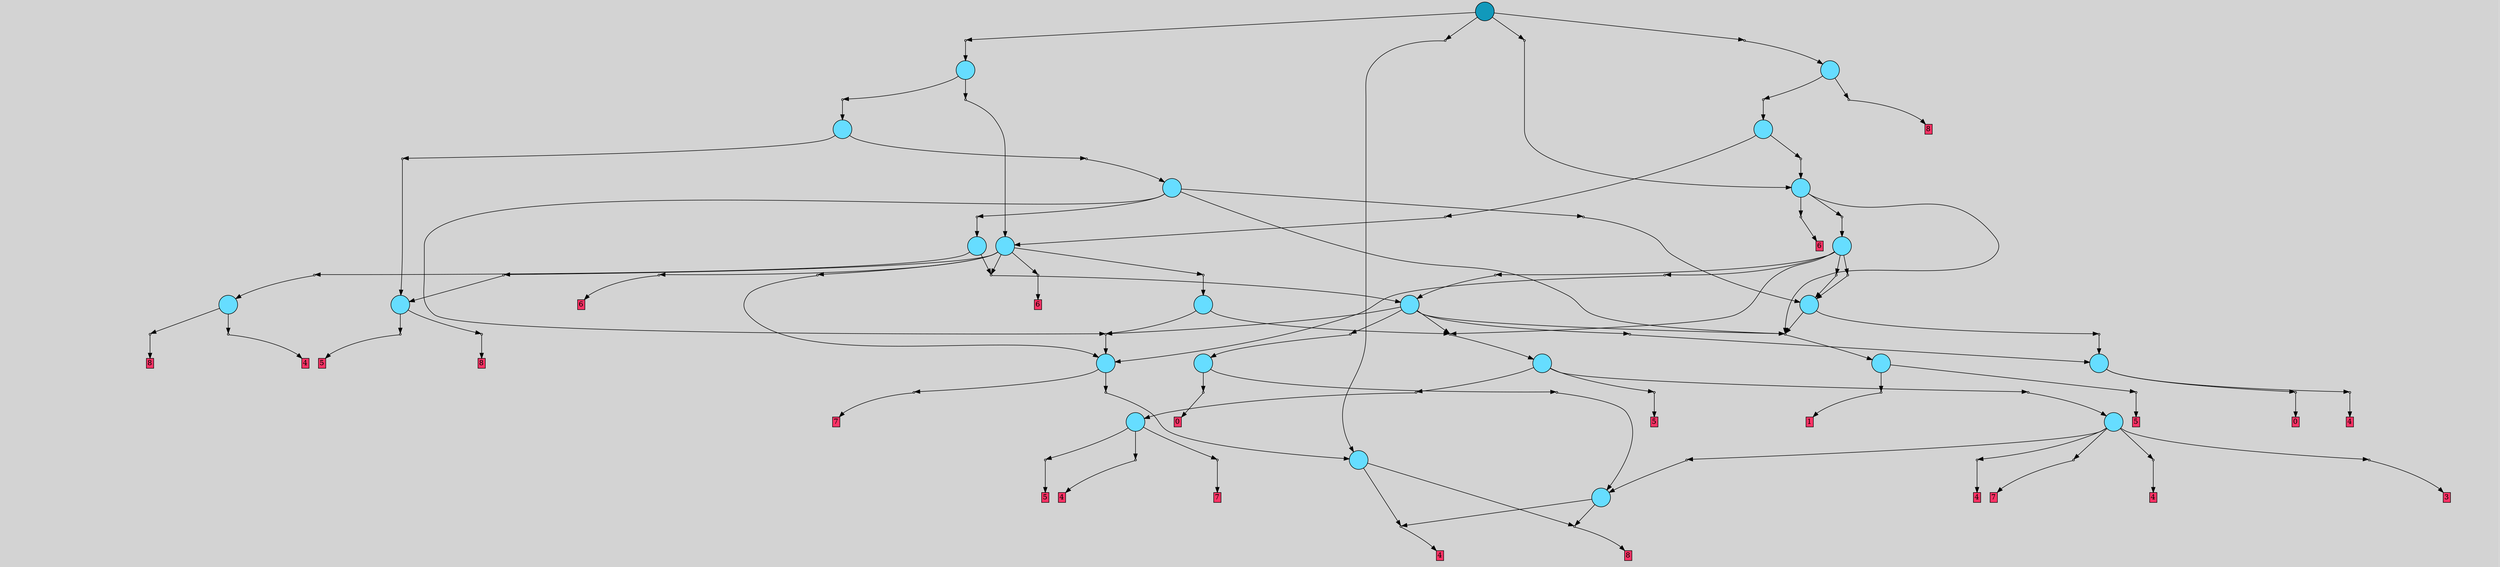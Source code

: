 // File exported with GEGELATI v1.3.1
// On the 2024-04-12 16:01:12
// With the File::TPGGraphDotExporter
digraph{
	graph[pad = "0.212, 0.055" bgcolor = lightgray]
	node[shape=circle style = filled label = ""]
		T0 [fillcolor="#66ddff"]
		T1 [fillcolor="#66ddff"]
		T2 [fillcolor="#66ddff"]
		T3 [fillcolor="#66ddff"]
		T4 [fillcolor="#66ddff"]
		T5 [fillcolor="#66ddff"]
		T6 [fillcolor="#66ddff"]
		T7 [fillcolor="#66ddff"]
		T8 [fillcolor="#66ddff"]
		T9 [fillcolor="#66ddff"]
		T10 [fillcolor="#66ddff"]
		T11 [fillcolor="#66ddff"]
		T12 [fillcolor="#66ddff"]
		T13 [fillcolor="#66ddff"]
		T14 [fillcolor="#66ddff"]
		T15 [fillcolor="#66ddff"]
		T16 [fillcolor="#66ddff"]
		T17 [fillcolor="#66ddff"]
		T18 [fillcolor="#66ddff"]
		T19 [fillcolor="#66ddff"]
		T20 [fillcolor="#66ddff"]
		T21 [fillcolor="#66ddff"]
		T22 [fillcolor="#66ddff"]
		T23 [fillcolor="#1199bb"]
		P0 [fillcolor="#cccccc" shape=point] //
		I0 [shape=box style=invis label="13|0&2|0#0|2#2|7#0|0#3|3#2|7&#92;n"]
		P0 -> I0[style=invis]
		A0 [fillcolor="#ff3366" shape=box margin=0.03 width=0 height=0 label="8"]
		T0 -> P0 -> A0
		P1 [fillcolor="#cccccc" shape=point] //
		I1 [shape=box style=invis label="4|0&3|4#1|6#0|7#4|4#0|2#4|0&#92;n"]
		P1 -> I1[style=invis]
		A1 [fillcolor="#ff3366" shape=box margin=0.03 width=0 height=0 label="4"]
		T0 -> P1 -> A1
		P2 [fillcolor="#cccccc" shape=point] //
		I2 [shape=box style=invis label="4|0&3|4#1|6#0|7#4|4#0|2#4|0&#92;n"]
		P2 -> I2[style=invis]
		A2 [fillcolor="#ff3366" shape=box margin=0.03 width=0 height=0 label="4"]
		T1 -> P2 -> A2
		P3 [fillcolor="#cccccc" shape=point] //
		I3 [shape=box style=invis label=""]
		P3 -> I3[style=invis]
		A3 [fillcolor="#ff3366" shape=box margin=0.03 width=0 height=0 label="0"]
		T1 -> P3 -> A3
		P4 [fillcolor="#cccccc" shape=point] //
		I4 [shape=box style=invis label="11|0&0|3#3|7#4|3#3|0#4|3#2|7&#92;n"]
		P4 -> I4[style=invis]
		A4 [fillcolor="#ff3366" shape=box margin=0.03 width=0 height=0 label="5"]
		T2 -> P4 -> A4
		P5 [fillcolor="#cccccc" shape=point] //
		I5 [shape=box style=invis label="4|0&4|6#2|4#1|6#4|5#0|0#0|3&#92;n"]
		P5 -> I5[style=invis]
		A5 [fillcolor="#ff3366" shape=box margin=0.03 width=0 height=0 label="1"]
		T2 -> P5 -> A5
		T3 -> P1
		T3 -> P0
		P6 [fillcolor="#cccccc" shape=point] //
		I6 [shape=box style=invis label="11|0&0|3#3|7#4|3#3|0#4|3#2|7&#92;n"]
		P6 -> I6[style=invis]
		A6 [fillcolor="#ff3366" shape=box margin=0.03 width=0 height=0 label="5"]
		T4 -> P6 -> A6
		P7 [fillcolor="#cccccc" shape=point] //
		I7 [shape=box style=invis label="4|0&4|6#0|6#0|5#3|0#3|7#4|2&#92;n"]
		P7 -> I7[style=invis]
		A7 [fillcolor="#ff3366" shape=box margin=0.03 width=0 height=0 label="8"]
		T4 -> P7 -> A7
		P8 [fillcolor="#cccccc" shape=point] //
		I8 [shape=box style=invis label="4|0&4|1#0|2#3|0#2|5#2|1#0|6&#92;n"]
		P8 -> I8[style=invis]
		A8 [fillcolor="#ff3366" shape=box margin=0.03 width=0 height=0 label="7"]
		T5 -> P8 -> A8
		P9 [fillcolor="#cccccc" shape=point] //
		I9 [shape=box style=invis label="4|0&4|1#0|2#3|2#2|7#2|1#0|6&#92;n9|0&0|7#2|1#3|7#0|0#1|0#1|3&#92;n"]
		P9 -> I9[style=invis]
		T5 -> P9 -> T0
		P10 [fillcolor="#cccccc" shape=point] //
		I10 [shape=box style=invis label="2|0&0|1#2|0#0|6#0|1#0|7#4|5&#92;n"]
		P10 -> I10[style=invis]
		A9 [fillcolor="#ff3366" shape=box margin=0.03 width=0 height=0 label="5"]
		T6 -> P10 -> A9
		P11 [fillcolor="#cccccc" shape=point] //
		I11 [shape=box style=invis label="4|0&3|4#1|6#0|2#4|4#2|2#4|0&#92;n"]
		P11 -> I11[style=invis]
		A10 [fillcolor="#ff3366" shape=box margin=0.03 width=0 height=0 label="4"]
		T6 -> P11 -> A10
		P12 [fillcolor="#cccccc" shape=point] //
		I12 [shape=box style=invis label="0|0&2|1#3|2#3|2#3|4#1|3#0|5&#92;n"]
		P12 -> I12[style=invis]
		A11 [fillcolor="#ff3366" shape=box margin=0.03 width=0 height=0 label="7"]
		T6 -> P12 -> A11
		P13 [fillcolor="#cccccc" shape=point] //
		I13 [shape=box style=invis label="0|0&2|6#1|1#0|3#1|2#2|1#4|6&#92;n"]
		P13 -> I13[style=invis]
		A12 [fillcolor="#ff3366" shape=box margin=0.03 width=0 height=0 label="4"]
		T7 -> P13 -> A12
		P14 [fillcolor="#cccccc" shape=point] //
		I14 [shape=box style=invis label="4|0&2|0#0|2#2|7#0|0#3|3#2|7&#92;n"]
		P14 -> I14[style=invis]
		A13 [fillcolor="#ff3366" shape=box margin=0.03 width=0 height=0 label="8"]
		T7 -> P14 -> A13
		P15 [fillcolor="#cccccc" shape=point] //
		I15 [shape=box style=invis label="7|0&4|0#4|0#1|2#2|6#0|5#3|1&#92;n"]
		P15 -> I15[style=invis]
		A14 [fillcolor="#ff3366" shape=box margin=0.03 width=0 height=0 label="0"]
		T8 -> P15 -> A14
		P16 [fillcolor="#cccccc" shape=point] //
		I16 [shape=box style=invis label="3|0&1|1#0|6#0|4#2|6#0|7#4|1&#92;n"]
		P16 -> I16[style=invis]
		T8 -> P16 -> T3
		P17 [fillcolor="#cccccc" shape=point] //
		I17 [shape=box style=invis label="8|0&3|2#4|0#4|1#4|1#2|6#0|6&#92;n"]
		P17 -> I17[style=invis]
		T9 -> P17 -> T2
		P18 [fillcolor="#cccccc" shape=point] //
		I18 [shape=box style=invis label="9|0&1|6#1|2#4|6#4|1#2|5#2|0&#92;n"]
		P18 -> I18[style=invis]
		T9 -> P18 -> T1
		P19 [fillcolor="#cccccc" shape=point] //
		I19 [shape=box style=invis label="8|0&3|4#4|7#2|4#2|3#0|7#4|1&#92;n"]
		P19 -> I19[style=invis]
		A15 [fillcolor="#ff3366" shape=box margin=0.03 width=0 height=0 label="3"]
		T10 -> P19 -> A15
		P20 [fillcolor="#cccccc" shape=point] //
		I20 [shape=box style=invis label="8|0&3|5#0|5#0|1#0|5#2|6#2|2&#92;n"]
		P20 -> I20[style=invis]
		A16 [fillcolor="#ff3366" shape=box margin=0.03 width=0 height=0 label="4"]
		T10 -> P20 -> A16
		P21 [fillcolor="#cccccc" shape=point] //
		I21 [shape=box style=invis label="13|0&4|2#3|6#3|5#0|1#3|1#0|0&#92;n"]
		P21 -> I21[style=invis]
		A17 [fillcolor="#ff3366" shape=box margin=0.03 width=0 height=0 label="7"]
		T10 -> P21 -> A17
		P22 [fillcolor="#cccccc" shape=point] //
		I22 [shape=box style=invis label="4|0&3|4#1|6#0|7#4|4#3|2#4|0&#92;n"]
		P22 -> I22[style=invis]
		A18 [fillcolor="#ff3366" shape=box margin=0.03 width=0 height=0 label="4"]
		T10 -> P22 -> A18
		P23 [fillcolor="#cccccc" shape=point] //
		I23 [shape=box style=invis label="3|0&1|1#0|6#0|4#2|6#0|7#4|7&#92;n"]
		P23 -> I23[style=invis]
		T10 -> P23 -> T3
		P24 [fillcolor="#cccccc" shape=point] //
		I24 [shape=box style=invis label="12|3&1|0#1|2#4|2#2|5#3|6#1|2&#92;n11|0&0|3#3|7#4|3#3|0#4|5#2|7&#92;n"]
		P24 -> I24[style=invis]
		T11 -> P24 -> T6
		P25 [fillcolor="#cccccc" shape=point] //
		I25 [shape=box style=invis label="10|2&3|0#4|7#2|6#2|2#4|0#0|2&#92;n0|0&0|2#4|1#2|3#0|3#1|2#3|0&#92;n"]
		P25 -> I25[style=invis]
		T11 -> P25 -> T10
		P26 [fillcolor="#cccccc" shape=point] //
		I26 [shape=box style=invis label="9|0&3|3#1|5#2|3#0|5#3|6#3|1&#92;n"]
		P26 -> I26[style=invis]
		A19 [fillcolor="#ff3366" shape=box margin=0.03 width=0 height=0 label="5"]
		T11 -> P26 -> A19
		P27 [fillcolor="#cccccc" shape=point] //
		I27 [shape=box style=invis label="8|0&2|0#0|3#3|6#4|3#1|3#2|7&#92;n"]
		P27 -> I27[style=invis]
		T12 -> P27 -> T11
		P28 [fillcolor="#cccccc" shape=point] //
		I28 [shape=box style=invis label="9|0&1|6#1|2#4|6#4|1#2|5#2|0&#92;n"]
		P28 -> I28[style=invis]
		T12 -> P28 -> T1
		P29 [fillcolor="#cccccc" shape=point] //
		I29 [shape=box style=invis label="0|0&4|0#3|1#4|4#0|5#2|5#2|4&#92;n"]
		P29 -> I29[style=invis]
		T12 -> P29 -> T8
		T12 -> P17
		P30 [fillcolor="#cccccc" shape=point] //
		I30 [shape=box style=invis label="8|0&1|0#1|1#3|4#2|5#1|0#3|0&#92;n"]
		P30 -> I30[style=invis]
		T12 -> P30 -> T5
		P31 [fillcolor="#cccccc" shape=point] //
		I31 [shape=box style=invis label="10|0&2|1#2|6#4|0#3|1#1|3#4|4&#92;n"]
		P31 -> I31[style=invis]
		T13 -> P31 -> T7
		P32 [fillcolor="#cccccc" shape=point] //
		I32 [shape=box style=invis label="12|3&4|0#1|2#4|2#2|5#3|6#1|2&#92;n11|0&0|3#3|7#4|3#3|0#4|5#2|7&#92;n"]
		P32 -> I32[style=invis]
		T13 -> P32 -> T12
		T14 -> P27
		T14 -> P30
		P33 [fillcolor="#cccccc" shape=point] //
		I33 [shape=box style=invis label="10|0&4|1#3|1#4|7#0|6#4|0#4|4&#92;n"]
		P33 -> I33[style=invis]
		T15 -> P33 -> T13
		T15 -> P30
		P34 [fillcolor="#cccccc" shape=point] //
		I34 [shape=box style=invis label="2|0&1|1#4|2#4|6#2|3#4|6#1|4&#92;n"]
		P34 -> I34[style=invis]
		T15 -> P34 -> T9
		T15 -> P17
		P35 [fillcolor="#cccccc" shape=point] //
		I35 [shape=box style=invis label="10|0&2|1#1|3#2|0#0|1#3|2#1|7&#92;n"]
		P35 -> I35[style=invis]
		A20 [fillcolor="#ff3366" shape=box margin=0.03 width=0 height=0 label="6"]
		T16 -> P35 -> A20
		T16 -> P32
		P36 [fillcolor="#cccccc" shape=point] //
		I36 [shape=box style=invis label="2|0&3|5#3|2#2|0#1|0#1|6#4|6&#92;n"]
		P36 -> I36[style=invis]
		A21 [fillcolor="#ff3366" shape=box margin=0.03 width=0 height=0 label="6"]
		T16 -> P36 -> A21
		P37 [fillcolor="#cccccc" shape=point] //
		I37 [shape=box style=invis label="8|0&3|2#4|0#4|1#4|1#2|6#0|1&#92;n"]
		P37 -> I37[style=invis]
		T16 -> P37 -> T4
		P38 [fillcolor="#cccccc" shape=point] //
		I38 [shape=box style=invis label="4|7&3|7#4|1#0|3#3|0#2|4#1|7&#92;n2|0&0|7#1|6#0|5#1|5#1|7#1|0&#92;n"]
		P38 -> I38[style=invis]
		T16 -> P38 -> T14
		P39 [fillcolor="#cccccc" shape=point] //
		I39 [shape=box style=invis label="1|3&1|0#1|7#2|3#0|0#4|5#2|0&#92;n4|0&1|2#0|3#3|6#2|4#1|3#2|7&#92;n"]
		P39 -> I39[style=invis]
		T16 -> P39 -> T5
		P40 [fillcolor="#cccccc" shape=point] //
		I40 [shape=box style=invis label="11|0&0|3#3|7#4|3#3|0#4|5#2|7&#92;n"]
		P40 -> I40[style=invis]
		T17 -> P40 -> T12
		P41 [fillcolor="#cccccc" shape=point] //
		I41 [shape=box style=invis label="2|0&1|1#4|2#4|6#2|3#4|6#1|4&#92;n"]
		P41 -> I41[style=invis]
		T17 -> P41 -> T9
		T17 -> P27
		P42 [fillcolor="#cccccc" shape=point] //
		I42 [shape=box style=invis label="8|7&1|6#1|3#4|4#1|6#3|6#1|6&#92;n10|0&0|7#1|6#1|1#1|4#3|5#3|5&#92;n"]
		P42 -> I42[style=invis]
		T17 -> P42 -> T5
		P43 [fillcolor="#cccccc" shape=point] //
		I43 [shape=box style=invis label="1|0&4|0#4|2#3|7#3|6#1|7#4|5&#92;n"]
		P43 -> I43[style=invis]
		T17 -> P43 -> T9
		P44 [fillcolor="#cccccc" shape=point] //
		I44 [shape=box style=invis label="2|0&3|5#3|2#2|0#1|0#1|6#4|6&#92;n"]
		P44 -> I44[style=invis]
		A22 [fillcolor="#ff3366" shape=box margin=0.03 width=0 height=0 label="6"]
		T18 -> P44 -> A22
		P45 [fillcolor="#cccccc" shape=point] //
		I45 [shape=box style=invis label="1|0&4|4#1|5#3|2#1|1#0|2#4|1&#92;n"]
		P45 -> I45[style=invis]
		T18 -> P45 -> T17
		T18 -> P17
		P46 [fillcolor="#cccccc" shape=point] //
		I46 [shape=box style=invis label="8|0&3|2#4|3#4|1#4|1#2|6#0|1&#92;n"]
		P46 -> I46[style=invis]
		T19 -> P46 -> T4
		P47 [fillcolor="#cccccc" shape=point] //
		I47 [shape=box style=invis label="11|0&4|3#4|4#1|2#2|3#2|2#1|1&#92;n"]
		P47 -> I47[style=invis]
		T19 -> P47 -> T15
		P48 [fillcolor="#cccccc" shape=point] //
		I48 [shape=box style=invis label="8|0&4|7#0|3#3|6#4|3#1|3#2|7&#92;n"]
		P48 -> I48[style=invis]
		T20 -> P48 -> T16
		P49 [fillcolor="#cccccc" shape=point] //
		I49 [shape=box style=invis label="8|0&4|0#0|3#3|6#4|3#1|3#2|7&#92;n"]
		P49 -> I49[style=invis]
		T20 -> P49 -> T19
		P50 [fillcolor="#cccccc" shape=point] //
		I50 [shape=box style=invis label="8|0&4|7#0|3#3|6#4|3#1|3#2|7&#92;n"]
		P50 -> I50[style=invis]
		T21 -> P50 -> T16
		P51 [fillcolor="#cccccc" shape=point] //
		I51 [shape=box style=invis label="8|0&4|0#0|3#3|6#4|3#1|3#2|7&#92;n"]
		P51 -> I51[style=invis]
		T21 -> P51 -> T18
		P52 [fillcolor="#cccccc" shape=point] //
		I52 [shape=box style=invis label="8|0&4|0#0|3#3|6#4|3#1|3#2|7&#92;n"]
		P52 -> I52[style=invis]
		T22 -> P52 -> T21
		P53 [fillcolor="#cccccc" shape=point] //
		I53 [shape=box style=invis label="8|5&1|4#1|0#4|6#1|3#3|4#2|6&#92;n11|0&0|5#1|3#2|1#1|0#3|5#0|3&#92;n"]
		P53 -> I53[style=invis]
		A23 [fillcolor="#ff3366" shape=box margin=0.03 width=0 height=0 label="8"]
		T22 -> P53 -> A23
		P54 [fillcolor="#cccccc" shape=point] //
		I54 [shape=box style=invis label="8|5&1|4#1|0#4|6#1|3#3|4#2|6&#92;n11|0&0|5#1|3#2|1#1|0#3|5#0|3&#92;n"]
		P54 -> I54[style=invis]
		T23 -> P54 -> T20
		P55 [fillcolor="#cccccc" shape=point] //
		I55 [shape=box style=invis label="2|0&3|5#3|3#1|6#0|7#2|1#3|7&#92;n"]
		P55 -> I55[style=invis]
		T23 -> P55 -> T18
		P56 [fillcolor="#cccccc" shape=point] //
		I56 [shape=box style=invis label="0|0&4|3#3|4#1|7#1|7#3|6#0|1&#92;n"]
		P56 -> I56[style=invis]
		T23 -> P56 -> T0
		P57 [fillcolor="#cccccc" shape=point] //
		I57 [shape=box style=invis label="8|5&1|4#1|0#4|6#1|3#3|4#2|6&#92;n11|0&0|5#2|3#2|1#1|0#3|5#0|3&#92;n"]
		P57 -> I57[style=invis]
		T23 -> P57 -> T22
		{ rank= same T23 }
}
